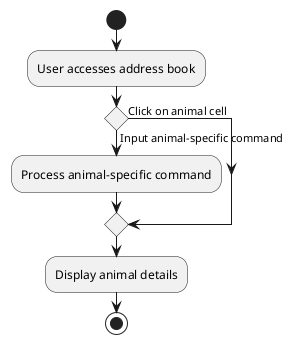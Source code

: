 @startuml
start
:User accesses address book;
    if () then (Click on animal cell)
    else (Input animal-specific command)
        :Process animal-specific command;
    endif
:Display animal details;
stop
@enduml
